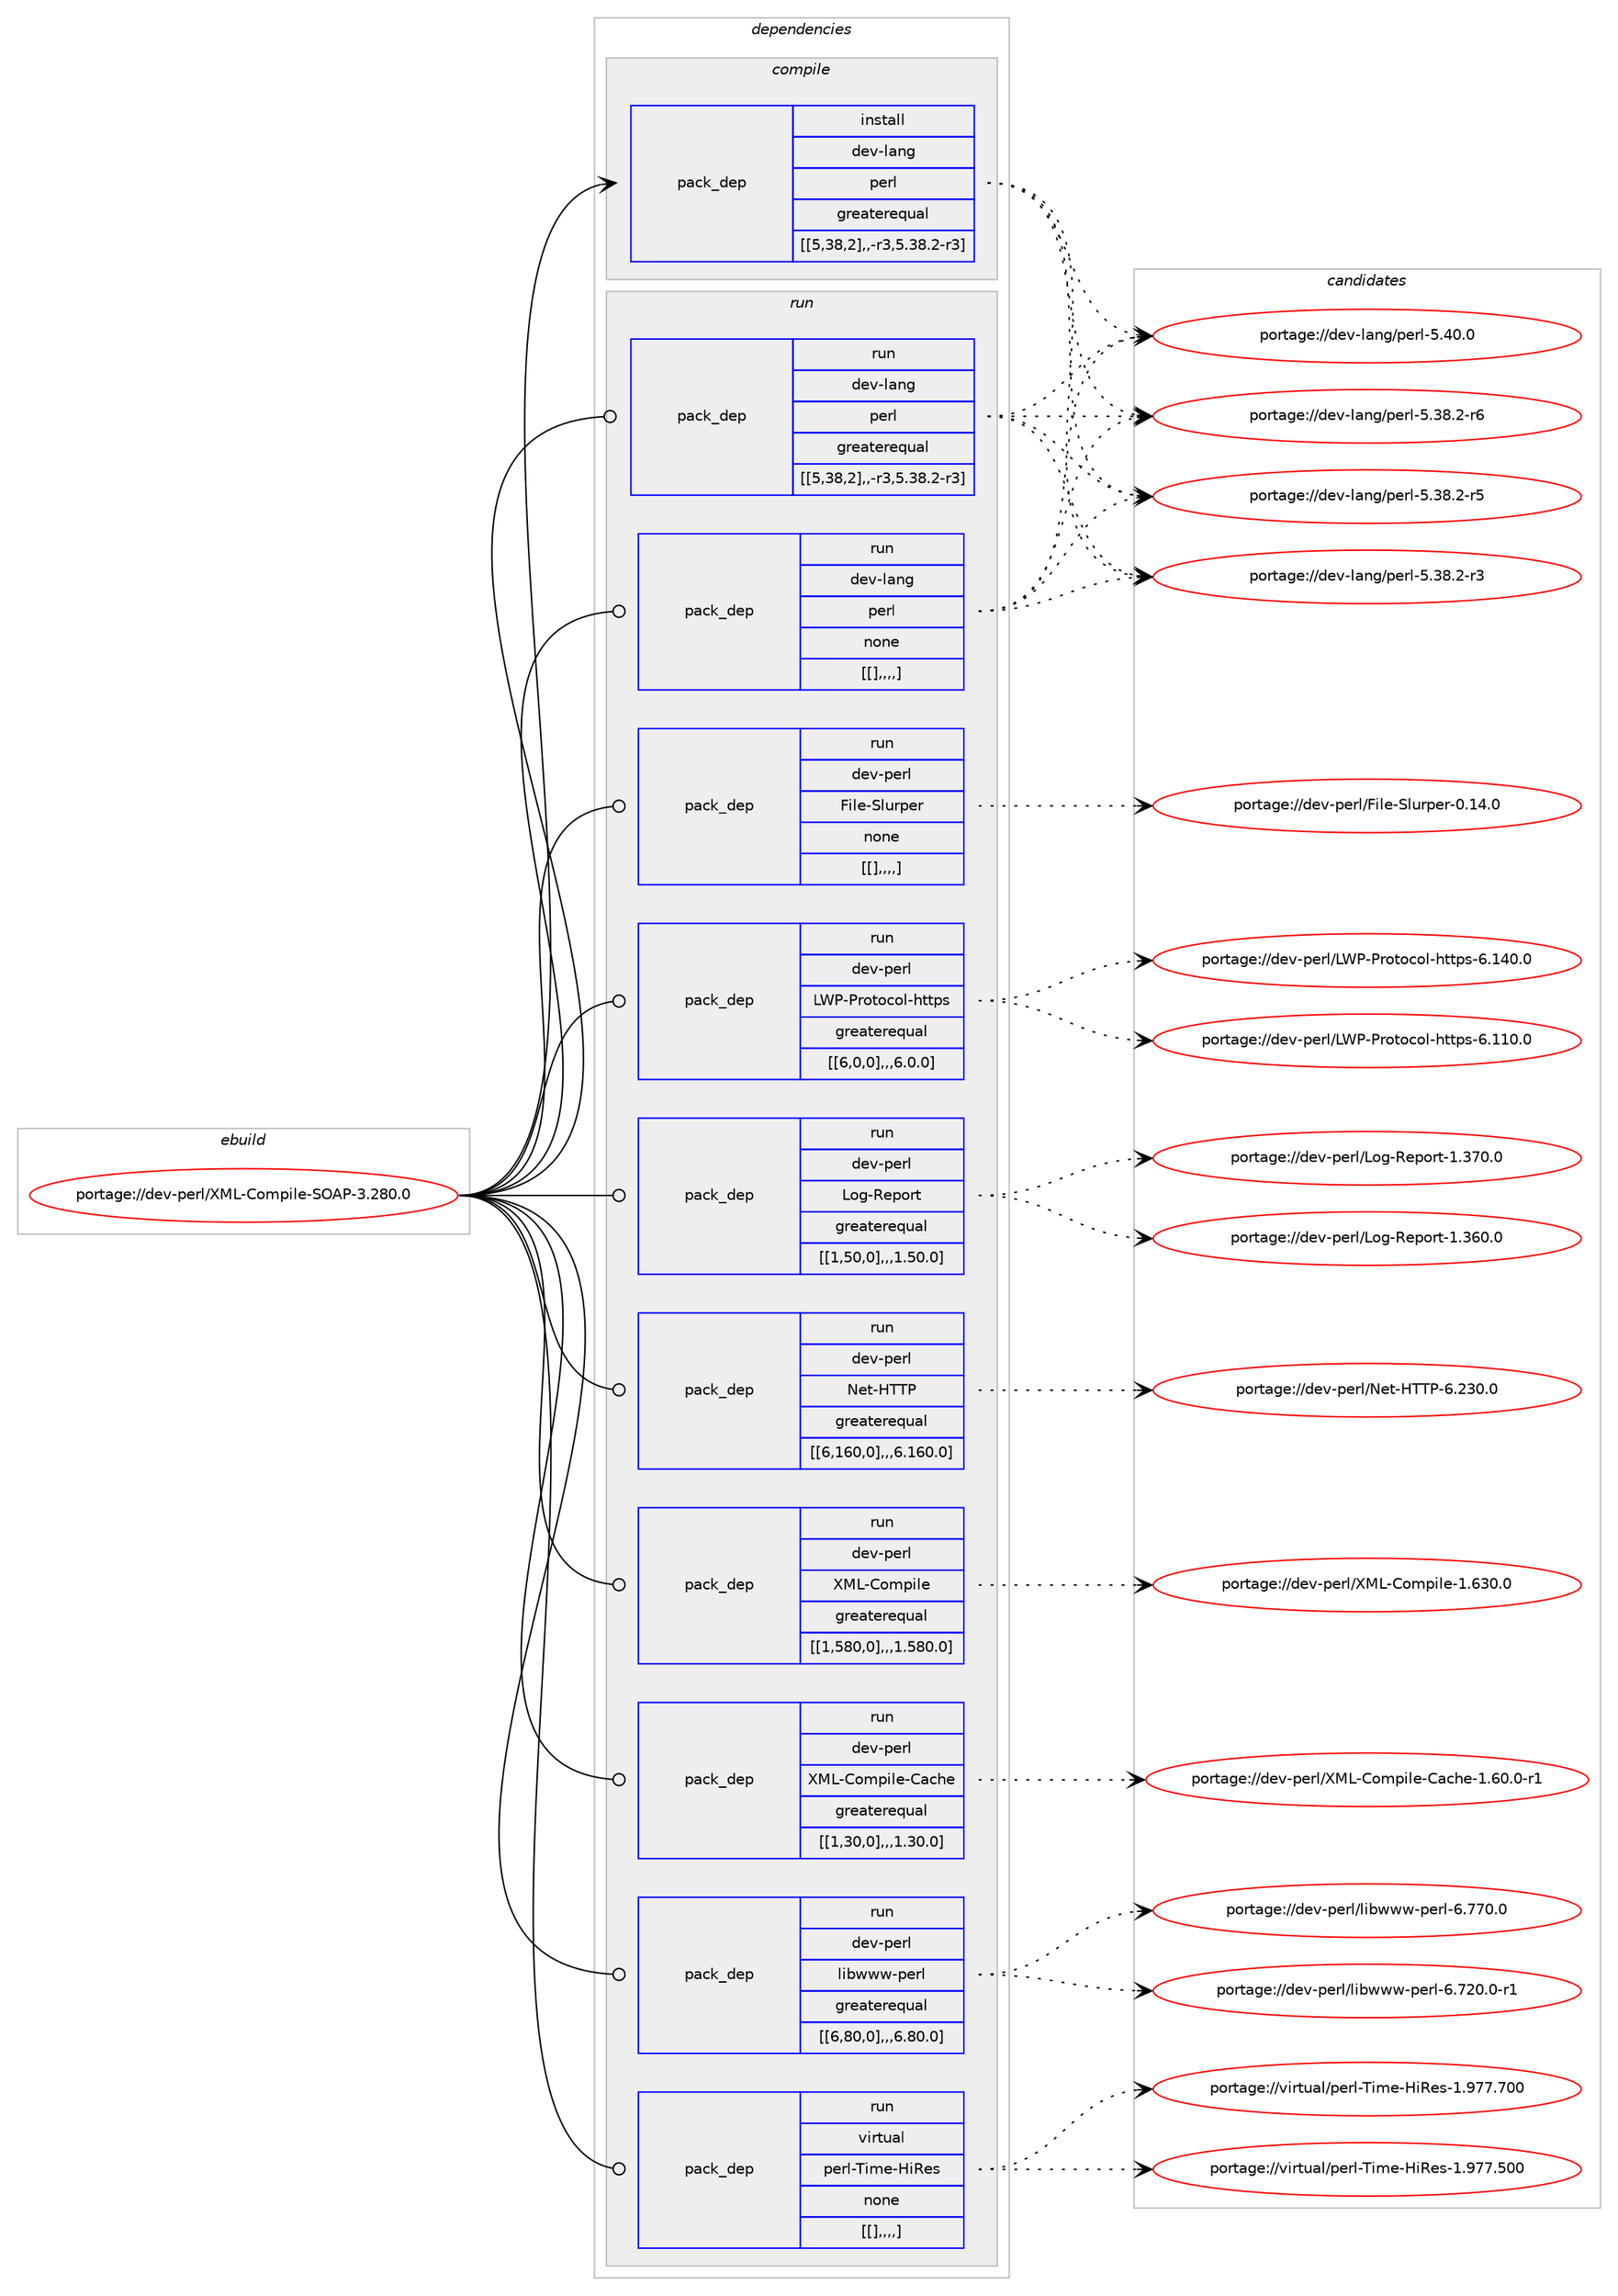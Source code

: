 digraph prolog {

# *************
# Graph options
# *************

newrank=true;
concentrate=true;
compound=true;
graph [rankdir=LR,fontname=Helvetica,fontsize=10,ranksep=1.5];#, ranksep=2.5, nodesep=0.2];
edge  [arrowhead=vee];
node  [fontname=Helvetica,fontsize=10];

# **********
# The ebuild
# **********

subgraph cluster_leftcol {
color=gray;
label=<<i>ebuild</i>>;
id [label="portage://dev-perl/XML-Compile-SOAP-3.280.0", color=red, width=4, href="../dev-perl/XML-Compile-SOAP-3.280.0.svg"];
}

# ****************
# The dependencies
# ****************

subgraph cluster_midcol {
color=gray;
label=<<i>dependencies</i>>;
subgraph cluster_compile {
fillcolor="#eeeeee";
style=filled;
label=<<i>compile</i>>;
subgraph pack107907 {
dependency139724 [label=<<TABLE BORDER="0" CELLBORDER="1" CELLSPACING="0" CELLPADDING="4" WIDTH="220"><TR><TD ROWSPAN="6" CELLPADDING="30">pack_dep</TD></TR><TR><TD WIDTH="110">install</TD></TR><TR><TD>dev-lang</TD></TR><TR><TD>perl</TD></TR><TR><TD>greaterequal</TD></TR><TR><TD>[[5,38,2],,-r3,5.38.2-r3]</TD></TR></TABLE>>, shape=none, color=blue];
}
id:e -> dependency139724:w [weight=20,style="solid",arrowhead="vee"];
}
subgraph cluster_compileandrun {
fillcolor="#eeeeee";
style=filled;
label=<<i>compile and run</i>>;
}
subgraph cluster_run {
fillcolor="#eeeeee";
style=filled;
label=<<i>run</i>>;
subgraph pack107908 {
dependency139725 [label=<<TABLE BORDER="0" CELLBORDER="1" CELLSPACING="0" CELLPADDING="4" WIDTH="220"><TR><TD ROWSPAN="6" CELLPADDING="30">pack_dep</TD></TR><TR><TD WIDTH="110">run</TD></TR><TR><TD>dev-lang</TD></TR><TR><TD>perl</TD></TR><TR><TD>greaterequal</TD></TR><TR><TD>[[5,38,2],,-r3,5.38.2-r3]</TD></TR></TABLE>>, shape=none, color=blue];
}
id:e -> dependency139725:w [weight=20,style="solid",arrowhead="odot"];
subgraph pack107909 {
dependency139726 [label=<<TABLE BORDER="0" CELLBORDER="1" CELLSPACING="0" CELLPADDING="4" WIDTH="220"><TR><TD ROWSPAN="6" CELLPADDING="30">pack_dep</TD></TR><TR><TD WIDTH="110">run</TD></TR><TR><TD>dev-lang</TD></TR><TR><TD>perl</TD></TR><TR><TD>none</TD></TR><TR><TD>[[],,,,]</TD></TR></TABLE>>, shape=none, color=blue];
}
id:e -> dependency139726:w [weight=20,style="solid",arrowhead="odot"];
subgraph pack107910 {
dependency139727 [label=<<TABLE BORDER="0" CELLBORDER="1" CELLSPACING="0" CELLPADDING="4" WIDTH="220"><TR><TD ROWSPAN="6" CELLPADDING="30">pack_dep</TD></TR><TR><TD WIDTH="110">run</TD></TR><TR><TD>dev-perl</TD></TR><TR><TD>File-Slurper</TD></TR><TR><TD>none</TD></TR><TR><TD>[[],,,,]</TD></TR></TABLE>>, shape=none, color=blue];
}
id:e -> dependency139727:w [weight=20,style="solid",arrowhead="odot"];
subgraph pack107911 {
dependency139728 [label=<<TABLE BORDER="0" CELLBORDER="1" CELLSPACING="0" CELLPADDING="4" WIDTH="220"><TR><TD ROWSPAN="6" CELLPADDING="30">pack_dep</TD></TR><TR><TD WIDTH="110">run</TD></TR><TR><TD>dev-perl</TD></TR><TR><TD>LWP-Protocol-https</TD></TR><TR><TD>greaterequal</TD></TR><TR><TD>[[6,0,0],,,6.0.0]</TD></TR></TABLE>>, shape=none, color=blue];
}
id:e -> dependency139728:w [weight=20,style="solid",arrowhead="odot"];
subgraph pack107912 {
dependency139729 [label=<<TABLE BORDER="0" CELLBORDER="1" CELLSPACING="0" CELLPADDING="4" WIDTH="220"><TR><TD ROWSPAN="6" CELLPADDING="30">pack_dep</TD></TR><TR><TD WIDTH="110">run</TD></TR><TR><TD>dev-perl</TD></TR><TR><TD>Log-Report</TD></TR><TR><TD>greaterequal</TD></TR><TR><TD>[[1,50,0],,,1.50.0]</TD></TR></TABLE>>, shape=none, color=blue];
}
id:e -> dependency139729:w [weight=20,style="solid",arrowhead="odot"];
subgraph pack107913 {
dependency139730 [label=<<TABLE BORDER="0" CELLBORDER="1" CELLSPACING="0" CELLPADDING="4" WIDTH="220"><TR><TD ROWSPAN="6" CELLPADDING="30">pack_dep</TD></TR><TR><TD WIDTH="110">run</TD></TR><TR><TD>dev-perl</TD></TR><TR><TD>Net-HTTP</TD></TR><TR><TD>greaterequal</TD></TR><TR><TD>[[6,160,0],,,6.160.0]</TD></TR></TABLE>>, shape=none, color=blue];
}
id:e -> dependency139730:w [weight=20,style="solid",arrowhead="odot"];
subgraph pack107914 {
dependency139731 [label=<<TABLE BORDER="0" CELLBORDER="1" CELLSPACING="0" CELLPADDING="4" WIDTH="220"><TR><TD ROWSPAN="6" CELLPADDING="30">pack_dep</TD></TR><TR><TD WIDTH="110">run</TD></TR><TR><TD>dev-perl</TD></TR><TR><TD>XML-Compile</TD></TR><TR><TD>greaterequal</TD></TR><TR><TD>[[1,580,0],,,1.580.0]</TD></TR></TABLE>>, shape=none, color=blue];
}
id:e -> dependency139731:w [weight=20,style="solid",arrowhead="odot"];
subgraph pack107915 {
dependency139732 [label=<<TABLE BORDER="0" CELLBORDER="1" CELLSPACING="0" CELLPADDING="4" WIDTH="220"><TR><TD ROWSPAN="6" CELLPADDING="30">pack_dep</TD></TR><TR><TD WIDTH="110">run</TD></TR><TR><TD>dev-perl</TD></TR><TR><TD>XML-Compile-Cache</TD></TR><TR><TD>greaterequal</TD></TR><TR><TD>[[1,30,0],,,1.30.0]</TD></TR></TABLE>>, shape=none, color=blue];
}
id:e -> dependency139732:w [weight=20,style="solid",arrowhead="odot"];
subgraph pack107916 {
dependency139733 [label=<<TABLE BORDER="0" CELLBORDER="1" CELLSPACING="0" CELLPADDING="4" WIDTH="220"><TR><TD ROWSPAN="6" CELLPADDING="30">pack_dep</TD></TR><TR><TD WIDTH="110">run</TD></TR><TR><TD>dev-perl</TD></TR><TR><TD>libwww-perl</TD></TR><TR><TD>greaterequal</TD></TR><TR><TD>[[6,80,0],,,6.80.0]</TD></TR></TABLE>>, shape=none, color=blue];
}
id:e -> dependency139733:w [weight=20,style="solid",arrowhead="odot"];
subgraph pack107917 {
dependency139734 [label=<<TABLE BORDER="0" CELLBORDER="1" CELLSPACING="0" CELLPADDING="4" WIDTH="220"><TR><TD ROWSPAN="6" CELLPADDING="30">pack_dep</TD></TR><TR><TD WIDTH="110">run</TD></TR><TR><TD>virtual</TD></TR><TR><TD>perl-Time-HiRes</TD></TR><TR><TD>none</TD></TR><TR><TD>[[],,,,]</TD></TR></TABLE>>, shape=none, color=blue];
}
id:e -> dependency139734:w [weight=20,style="solid",arrowhead="odot"];
}
}

# **************
# The candidates
# **************

subgraph cluster_choices {
rank=same;
color=gray;
label=<<i>candidates</i>>;

subgraph choice107907 {
color=black;
nodesep=1;
choice10010111845108971101034711210111410845534652484648 [label="portage://dev-lang/perl-5.40.0", color=red, width=4,href="../dev-lang/perl-5.40.0.svg"];
choice100101118451089711010347112101114108455346515646504511454 [label="portage://dev-lang/perl-5.38.2-r6", color=red, width=4,href="../dev-lang/perl-5.38.2-r6.svg"];
choice100101118451089711010347112101114108455346515646504511453 [label="portage://dev-lang/perl-5.38.2-r5", color=red, width=4,href="../dev-lang/perl-5.38.2-r5.svg"];
choice100101118451089711010347112101114108455346515646504511451 [label="portage://dev-lang/perl-5.38.2-r3", color=red, width=4,href="../dev-lang/perl-5.38.2-r3.svg"];
dependency139724:e -> choice10010111845108971101034711210111410845534652484648:w [style=dotted,weight="100"];
dependency139724:e -> choice100101118451089711010347112101114108455346515646504511454:w [style=dotted,weight="100"];
dependency139724:e -> choice100101118451089711010347112101114108455346515646504511453:w [style=dotted,weight="100"];
dependency139724:e -> choice100101118451089711010347112101114108455346515646504511451:w [style=dotted,weight="100"];
}
subgraph choice107908 {
color=black;
nodesep=1;
choice10010111845108971101034711210111410845534652484648 [label="portage://dev-lang/perl-5.40.0", color=red, width=4,href="../dev-lang/perl-5.40.0.svg"];
choice100101118451089711010347112101114108455346515646504511454 [label="portage://dev-lang/perl-5.38.2-r6", color=red, width=4,href="../dev-lang/perl-5.38.2-r6.svg"];
choice100101118451089711010347112101114108455346515646504511453 [label="portage://dev-lang/perl-5.38.2-r5", color=red, width=4,href="../dev-lang/perl-5.38.2-r5.svg"];
choice100101118451089711010347112101114108455346515646504511451 [label="portage://dev-lang/perl-5.38.2-r3", color=red, width=4,href="../dev-lang/perl-5.38.2-r3.svg"];
dependency139725:e -> choice10010111845108971101034711210111410845534652484648:w [style=dotted,weight="100"];
dependency139725:e -> choice100101118451089711010347112101114108455346515646504511454:w [style=dotted,weight="100"];
dependency139725:e -> choice100101118451089711010347112101114108455346515646504511453:w [style=dotted,weight="100"];
dependency139725:e -> choice100101118451089711010347112101114108455346515646504511451:w [style=dotted,weight="100"];
}
subgraph choice107909 {
color=black;
nodesep=1;
choice10010111845108971101034711210111410845534652484648 [label="portage://dev-lang/perl-5.40.0", color=red, width=4,href="../dev-lang/perl-5.40.0.svg"];
choice100101118451089711010347112101114108455346515646504511454 [label="portage://dev-lang/perl-5.38.2-r6", color=red, width=4,href="../dev-lang/perl-5.38.2-r6.svg"];
choice100101118451089711010347112101114108455346515646504511453 [label="portage://dev-lang/perl-5.38.2-r5", color=red, width=4,href="../dev-lang/perl-5.38.2-r5.svg"];
choice100101118451089711010347112101114108455346515646504511451 [label="portage://dev-lang/perl-5.38.2-r3", color=red, width=4,href="../dev-lang/perl-5.38.2-r3.svg"];
dependency139726:e -> choice10010111845108971101034711210111410845534652484648:w [style=dotted,weight="100"];
dependency139726:e -> choice100101118451089711010347112101114108455346515646504511454:w [style=dotted,weight="100"];
dependency139726:e -> choice100101118451089711010347112101114108455346515646504511453:w [style=dotted,weight="100"];
dependency139726:e -> choice100101118451089711010347112101114108455346515646504511451:w [style=dotted,weight="100"];
}
subgraph choice107910 {
color=black;
nodesep=1;
choice100101118451121011141084770105108101458310811711411210111445484649524648 [label="portage://dev-perl/File-Slurper-0.14.0", color=red, width=4,href="../dev-perl/File-Slurper-0.14.0.svg"];
dependency139727:e -> choice100101118451121011141084770105108101458310811711411210111445484649524648:w [style=dotted,weight="100"];
}
subgraph choice107911 {
color=black;
nodesep=1;
choice1001011184511210111410847768780458011411111611199111108451041161161121154554464952484648 [label="portage://dev-perl/LWP-Protocol-https-6.140.0", color=red, width=4,href="../dev-perl/LWP-Protocol-https-6.140.0.svg"];
choice1001011184511210111410847768780458011411111611199111108451041161161121154554464949484648 [label="portage://dev-perl/LWP-Protocol-https-6.110.0", color=red, width=4,href="../dev-perl/LWP-Protocol-https-6.110.0.svg"];
dependency139728:e -> choice1001011184511210111410847768780458011411111611199111108451041161161121154554464952484648:w [style=dotted,weight="100"];
dependency139728:e -> choice1001011184511210111410847768780458011411111611199111108451041161161121154554464949484648:w [style=dotted,weight="100"];
}
subgraph choice107912 {
color=black;
nodesep=1;
choice10010111845112101114108477611110345821011121111141164549465155484648 [label="portage://dev-perl/Log-Report-1.370.0", color=red, width=4,href="../dev-perl/Log-Report-1.370.0.svg"];
choice10010111845112101114108477611110345821011121111141164549465154484648 [label="portage://dev-perl/Log-Report-1.360.0", color=red, width=4,href="../dev-perl/Log-Report-1.360.0.svg"];
dependency139729:e -> choice10010111845112101114108477611110345821011121111141164549465155484648:w [style=dotted,weight="100"];
dependency139729:e -> choice10010111845112101114108477611110345821011121111141164549465154484648:w [style=dotted,weight="100"];
}
subgraph choice107913 {
color=black;
nodesep=1;
choice10010111845112101114108477810111645728484804554465051484648 [label="portage://dev-perl/Net-HTTP-6.230.0", color=red, width=4,href="../dev-perl/Net-HTTP-6.230.0.svg"];
dependency139730:e -> choice10010111845112101114108477810111645728484804554465051484648:w [style=dotted,weight="100"];
}
subgraph choice107914 {
color=black;
nodesep=1;
choice100101118451121011141084788777645671111091121051081014549465451484648 [label="portage://dev-perl/XML-Compile-1.630.0", color=red, width=4,href="../dev-perl/XML-Compile-1.630.0.svg"];
dependency139731:e -> choice100101118451121011141084788777645671111091121051081014549465451484648:w [style=dotted,weight="100"];
}
subgraph choice107915 {
color=black;
nodesep=1;
choice1001011184511210111410847887776456711110911210510810145679799104101454946544846484511449 [label="portage://dev-perl/XML-Compile-Cache-1.60.0-r1", color=red, width=4,href="../dev-perl/XML-Compile-Cache-1.60.0-r1.svg"];
dependency139732:e -> choice1001011184511210111410847887776456711110911210510810145679799104101454946544846484511449:w [style=dotted,weight="100"];
}
subgraph choice107916 {
color=black;
nodesep=1;
choice100101118451121011141084710810598119119119451121011141084554465555484648 [label="portage://dev-perl/libwww-perl-6.770.0", color=red, width=4,href="../dev-perl/libwww-perl-6.770.0.svg"];
choice1001011184511210111410847108105981191191194511210111410845544655504846484511449 [label="portage://dev-perl/libwww-perl-6.720.0-r1", color=red, width=4,href="../dev-perl/libwww-perl-6.720.0-r1.svg"];
dependency139733:e -> choice100101118451121011141084710810598119119119451121011141084554465555484648:w [style=dotted,weight="100"];
dependency139733:e -> choice1001011184511210111410847108105981191191194511210111410845544655504846484511449:w [style=dotted,weight="100"];
}
subgraph choice107917 {
color=black;
nodesep=1;
choice1181051141161179710847112101114108458410510910145721058210111545494657555546554848 [label="portage://virtual/perl-Time-HiRes-1.977.700", color=red, width=4,href="../virtual/perl-Time-HiRes-1.977.700.svg"];
choice1181051141161179710847112101114108458410510910145721058210111545494657555546534848 [label="portage://virtual/perl-Time-HiRes-1.977.500", color=red, width=4,href="../virtual/perl-Time-HiRes-1.977.500.svg"];
dependency139734:e -> choice1181051141161179710847112101114108458410510910145721058210111545494657555546554848:w [style=dotted,weight="100"];
dependency139734:e -> choice1181051141161179710847112101114108458410510910145721058210111545494657555546534848:w [style=dotted,weight="100"];
}
}

}

